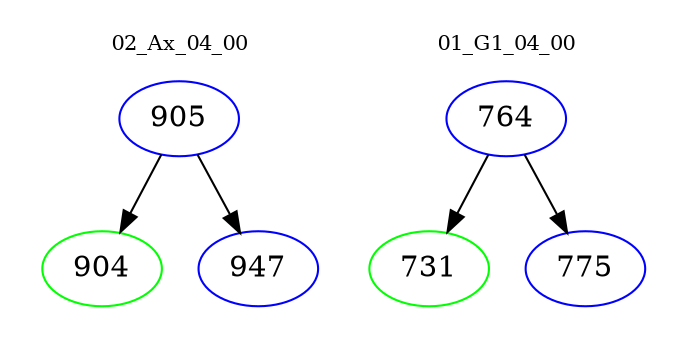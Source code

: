 digraph{
subgraph cluster_0 {
color = white
label = "02_Ax_04_00";
fontsize=10;
T0_905 [label="905", color="blue"]
T0_905 -> T0_904 [color="black"]
T0_904 [label="904", color="green"]
T0_905 -> T0_947 [color="black"]
T0_947 [label="947", color="blue"]
}
subgraph cluster_1 {
color = white
label = "01_G1_04_00";
fontsize=10;
T1_764 [label="764", color="blue"]
T1_764 -> T1_731 [color="black"]
T1_731 [label="731", color="green"]
T1_764 -> T1_775 [color="black"]
T1_775 [label="775", color="blue"]
}
}
